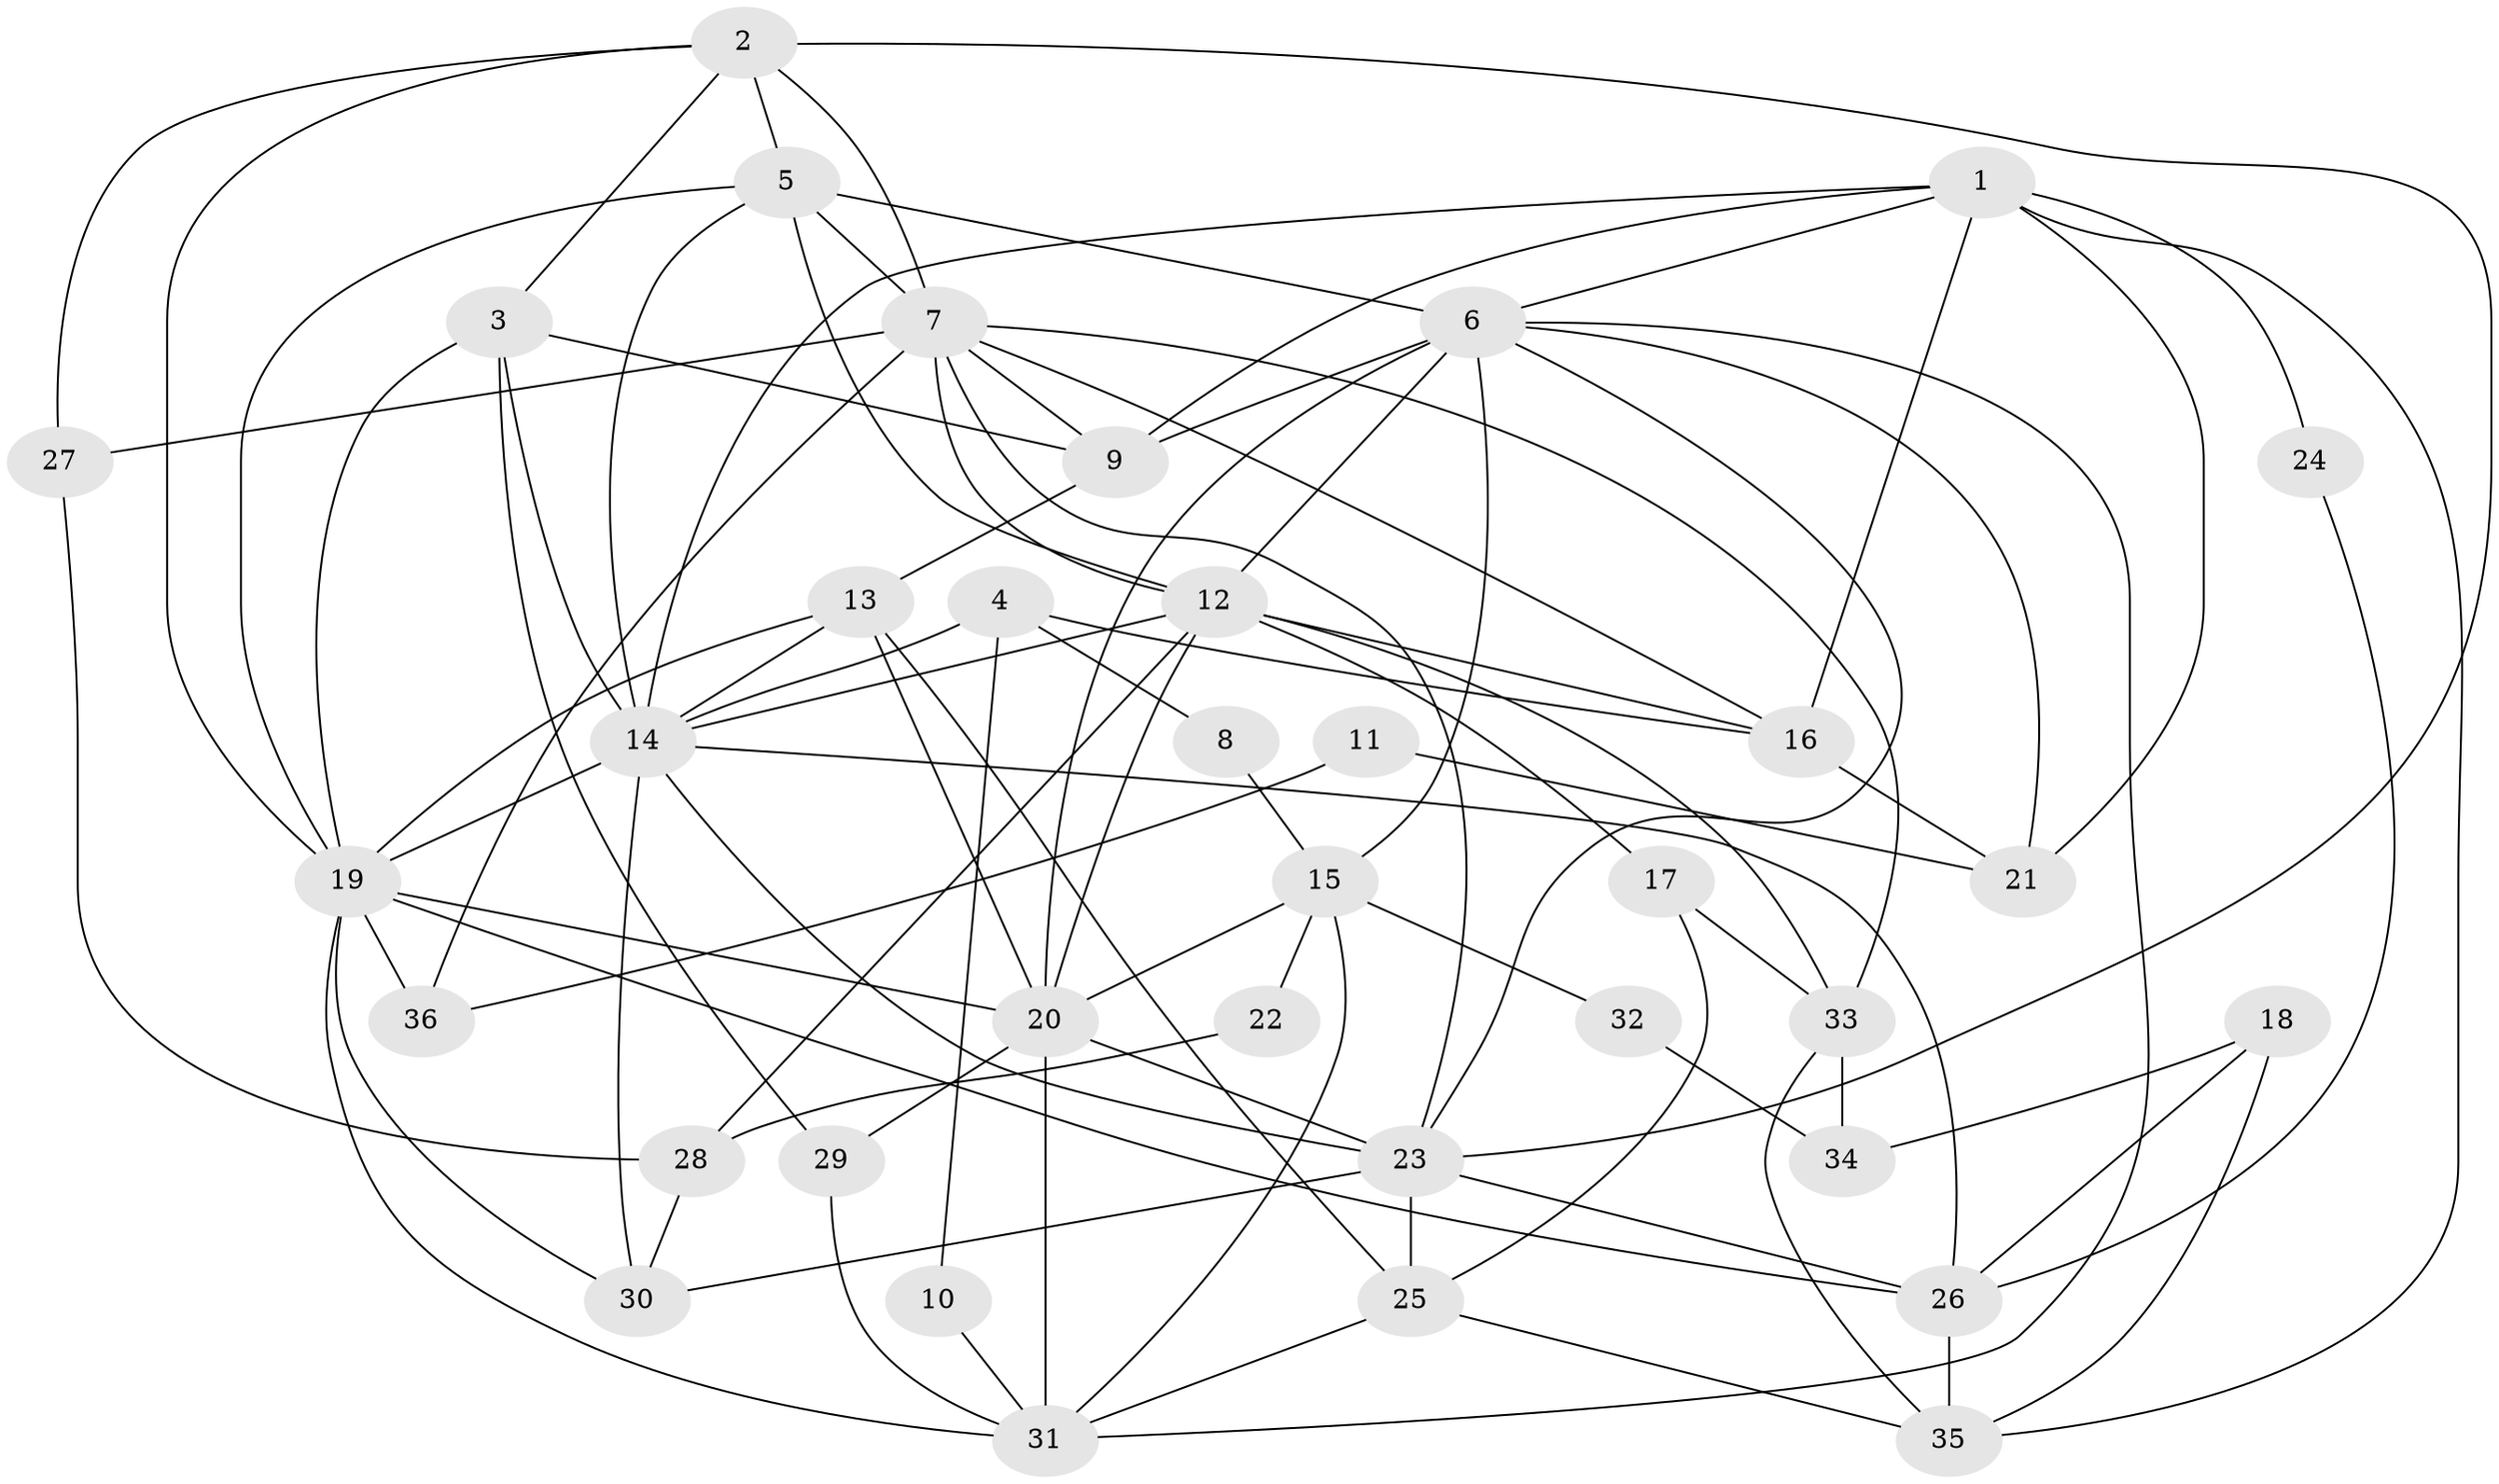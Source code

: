 // original degree distribution, {4: 0.4084507042253521, 6: 0.09859154929577464, 5: 0.1267605633802817, 2: 0.1267605633802817, 3: 0.19718309859154928, 7: 0.04225352112676056}
// Generated by graph-tools (version 1.1) at 2025/36/03/09/25 02:36:22]
// undirected, 36 vertices, 91 edges
graph export_dot {
graph [start="1"]
  node [color=gray90,style=filled];
  1;
  2;
  3;
  4;
  5;
  6;
  7;
  8;
  9;
  10;
  11;
  12;
  13;
  14;
  15;
  16;
  17;
  18;
  19;
  20;
  21;
  22;
  23;
  24;
  25;
  26;
  27;
  28;
  29;
  30;
  31;
  32;
  33;
  34;
  35;
  36;
  1 -- 6 [weight=1.0];
  1 -- 9 [weight=1.0];
  1 -- 14 [weight=1.0];
  1 -- 16 [weight=1.0];
  1 -- 21 [weight=1.0];
  1 -- 24 [weight=1.0];
  1 -- 35 [weight=1.0];
  2 -- 3 [weight=1.0];
  2 -- 5 [weight=1.0];
  2 -- 7 [weight=1.0];
  2 -- 19 [weight=1.0];
  2 -- 23 [weight=1.0];
  2 -- 27 [weight=1.0];
  3 -- 9 [weight=3.0];
  3 -- 14 [weight=3.0];
  3 -- 19 [weight=1.0];
  3 -- 29 [weight=1.0];
  4 -- 8 [weight=1.0];
  4 -- 10 [weight=1.0];
  4 -- 14 [weight=1.0];
  4 -- 16 [weight=1.0];
  5 -- 6 [weight=2.0];
  5 -- 7 [weight=1.0];
  5 -- 12 [weight=1.0];
  5 -- 14 [weight=2.0];
  5 -- 19 [weight=1.0];
  6 -- 9 [weight=2.0];
  6 -- 12 [weight=1.0];
  6 -- 15 [weight=1.0];
  6 -- 20 [weight=1.0];
  6 -- 21 [weight=1.0];
  6 -- 23 [weight=1.0];
  6 -- 31 [weight=1.0];
  7 -- 9 [weight=1.0];
  7 -- 12 [weight=2.0];
  7 -- 16 [weight=1.0];
  7 -- 23 [weight=1.0];
  7 -- 27 [weight=1.0];
  7 -- 33 [weight=1.0];
  7 -- 36 [weight=1.0];
  8 -- 15 [weight=1.0];
  9 -- 13 [weight=2.0];
  10 -- 31 [weight=1.0];
  11 -- 21 [weight=1.0];
  11 -- 36 [weight=1.0];
  12 -- 14 [weight=2.0];
  12 -- 16 [weight=1.0];
  12 -- 17 [weight=1.0];
  12 -- 20 [weight=1.0];
  12 -- 28 [weight=1.0];
  12 -- 33 [weight=1.0];
  13 -- 14 [weight=2.0];
  13 -- 19 [weight=2.0];
  13 -- 20 [weight=1.0];
  13 -- 25 [weight=1.0];
  14 -- 19 [weight=1.0];
  14 -- 23 [weight=2.0];
  14 -- 26 [weight=1.0];
  14 -- 30 [weight=1.0];
  15 -- 20 [weight=1.0];
  15 -- 22 [weight=1.0];
  15 -- 31 [weight=1.0];
  15 -- 32 [weight=1.0];
  16 -- 21 [weight=1.0];
  17 -- 25 [weight=1.0];
  17 -- 33 [weight=1.0];
  18 -- 26 [weight=1.0];
  18 -- 34 [weight=1.0];
  18 -- 35 [weight=1.0];
  19 -- 20 [weight=1.0];
  19 -- 26 [weight=1.0];
  19 -- 30 [weight=1.0];
  19 -- 31 [weight=1.0];
  19 -- 36 [weight=1.0];
  20 -- 23 [weight=1.0];
  20 -- 29 [weight=1.0];
  20 -- 31 [weight=1.0];
  22 -- 28 [weight=1.0];
  23 -- 25 [weight=1.0];
  23 -- 26 [weight=1.0];
  23 -- 30 [weight=1.0];
  24 -- 26 [weight=1.0];
  25 -- 31 [weight=1.0];
  25 -- 35 [weight=1.0];
  26 -- 35 [weight=1.0];
  27 -- 28 [weight=1.0];
  28 -- 30 [weight=1.0];
  29 -- 31 [weight=1.0];
  32 -- 34 [weight=1.0];
  33 -- 34 [weight=1.0];
  33 -- 35 [weight=1.0];
}

